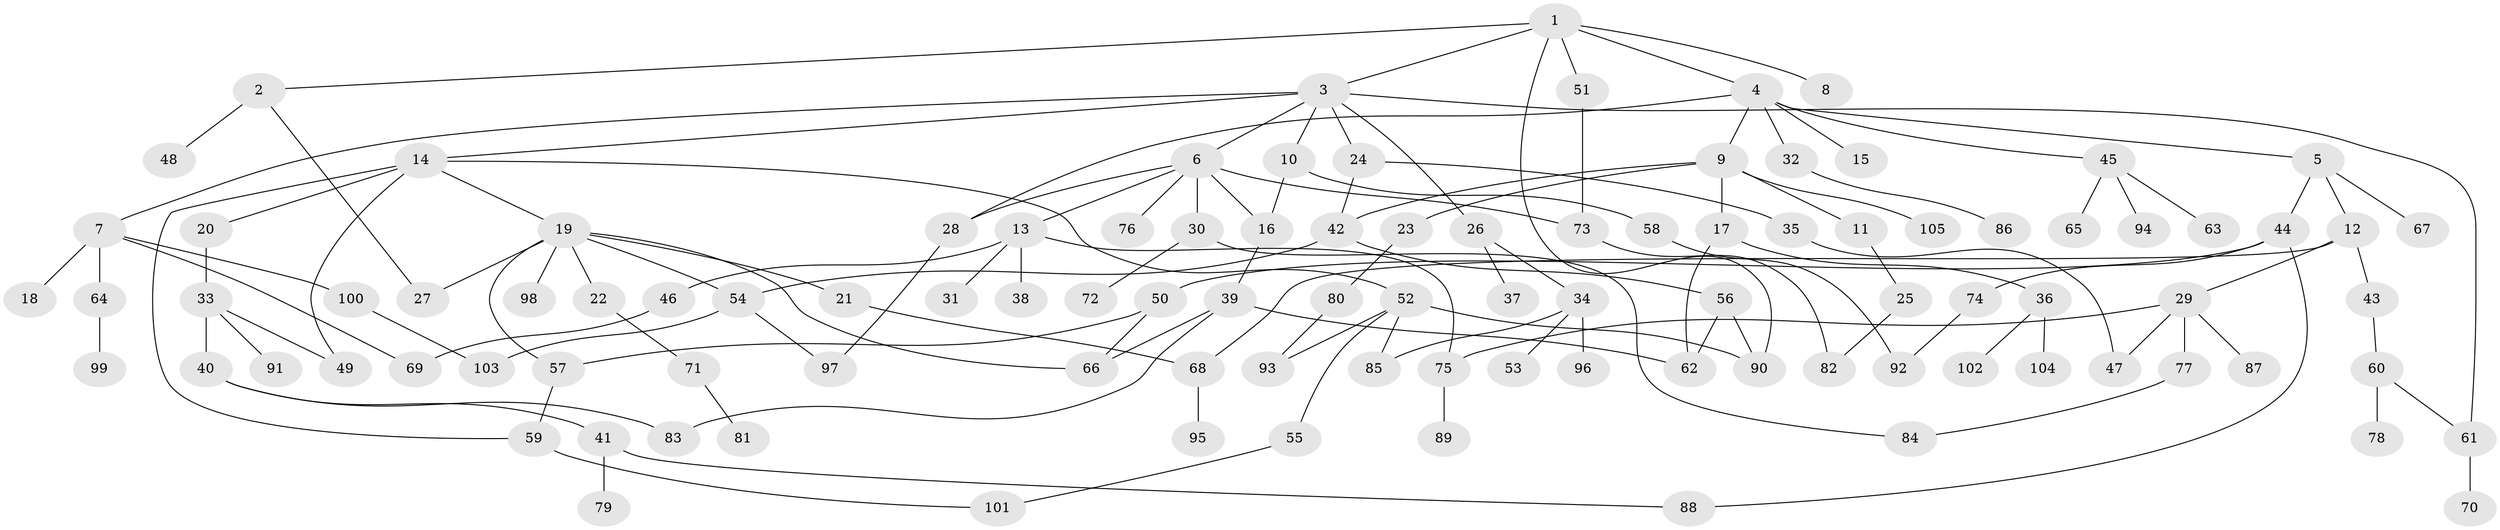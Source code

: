 // Generated by graph-tools (version 1.1) at 2025/10/02/27/25 16:10:55]
// undirected, 105 vertices, 134 edges
graph export_dot {
graph [start="1"]
  node [color=gray90,style=filled];
  1;
  2;
  3;
  4;
  5;
  6;
  7;
  8;
  9;
  10;
  11;
  12;
  13;
  14;
  15;
  16;
  17;
  18;
  19;
  20;
  21;
  22;
  23;
  24;
  25;
  26;
  27;
  28;
  29;
  30;
  31;
  32;
  33;
  34;
  35;
  36;
  37;
  38;
  39;
  40;
  41;
  42;
  43;
  44;
  45;
  46;
  47;
  48;
  49;
  50;
  51;
  52;
  53;
  54;
  55;
  56;
  57;
  58;
  59;
  60;
  61;
  62;
  63;
  64;
  65;
  66;
  67;
  68;
  69;
  70;
  71;
  72;
  73;
  74;
  75;
  76;
  77;
  78;
  79;
  80;
  81;
  82;
  83;
  84;
  85;
  86;
  87;
  88;
  89;
  90;
  91;
  92;
  93;
  94;
  95;
  96;
  97;
  98;
  99;
  100;
  101;
  102;
  103;
  104;
  105;
  1 -- 2;
  1 -- 3;
  1 -- 4;
  1 -- 8;
  1 -- 51;
  1 -- 90;
  2 -- 27;
  2 -- 48;
  3 -- 6;
  3 -- 7;
  3 -- 10;
  3 -- 14;
  3 -- 24;
  3 -- 26;
  3 -- 61;
  4 -- 5;
  4 -- 9;
  4 -- 15;
  4 -- 28;
  4 -- 32;
  4 -- 45;
  5 -- 12;
  5 -- 44;
  5 -- 67;
  6 -- 13;
  6 -- 30;
  6 -- 76;
  6 -- 16;
  6 -- 73;
  6 -- 28;
  7 -- 18;
  7 -- 64;
  7 -- 69;
  7 -- 100;
  9 -- 11;
  9 -- 17;
  9 -- 23;
  9 -- 42;
  9 -- 105;
  10 -- 16;
  10 -- 58;
  11 -- 25;
  12 -- 29;
  12 -- 43;
  12 -- 68;
  13 -- 31;
  13 -- 38;
  13 -- 46;
  13 -- 75;
  14 -- 19;
  14 -- 20;
  14 -- 49;
  14 -- 52;
  14 -- 59;
  16 -- 39;
  17 -- 36;
  17 -- 62;
  19 -- 21;
  19 -- 22;
  19 -- 57;
  19 -- 66;
  19 -- 98;
  19 -- 27;
  19 -- 54;
  20 -- 33;
  21 -- 68;
  22 -- 71;
  23 -- 80;
  24 -- 35;
  24 -- 42;
  25 -- 82;
  26 -- 34;
  26 -- 37;
  28 -- 97;
  29 -- 47;
  29 -- 75;
  29 -- 77;
  29 -- 87;
  30 -- 72;
  30 -- 84;
  32 -- 86;
  33 -- 40;
  33 -- 91;
  33 -- 49;
  34 -- 53;
  34 -- 85;
  34 -- 96;
  35 -- 47;
  36 -- 102;
  36 -- 104;
  39 -- 62;
  39 -- 83;
  39 -- 66;
  40 -- 41;
  40 -- 83;
  41 -- 79;
  41 -- 88;
  42 -- 54;
  42 -- 56;
  43 -- 60;
  44 -- 50;
  44 -- 74;
  44 -- 88;
  45 -- 63;
  45 -- 65;
  45 -- 94;
  46 -- 69;
  50 -- 66;
  50 -- 57;
  51 -- 73;
  52 -- 55;
  52 -- 93;
  52 -- 85;
  52 -- 90;
  54 -- 97;
  54 -- 103;
  55 -- 101;
  56 -- 90;
  56 -- 62;
  57 -- 59;
  58 -- 92;
  59 -- 101;
  60 -- 78;
  60 -- 61;
  61 -- 70;
  64 -- 99;
  68 -- 95;
  71 -- 81;
  73 -- 82;
  74 -- 92;
  75 -- 89;
  77 -- 84;
  80 -- 93;
  100 -- 103;
}

